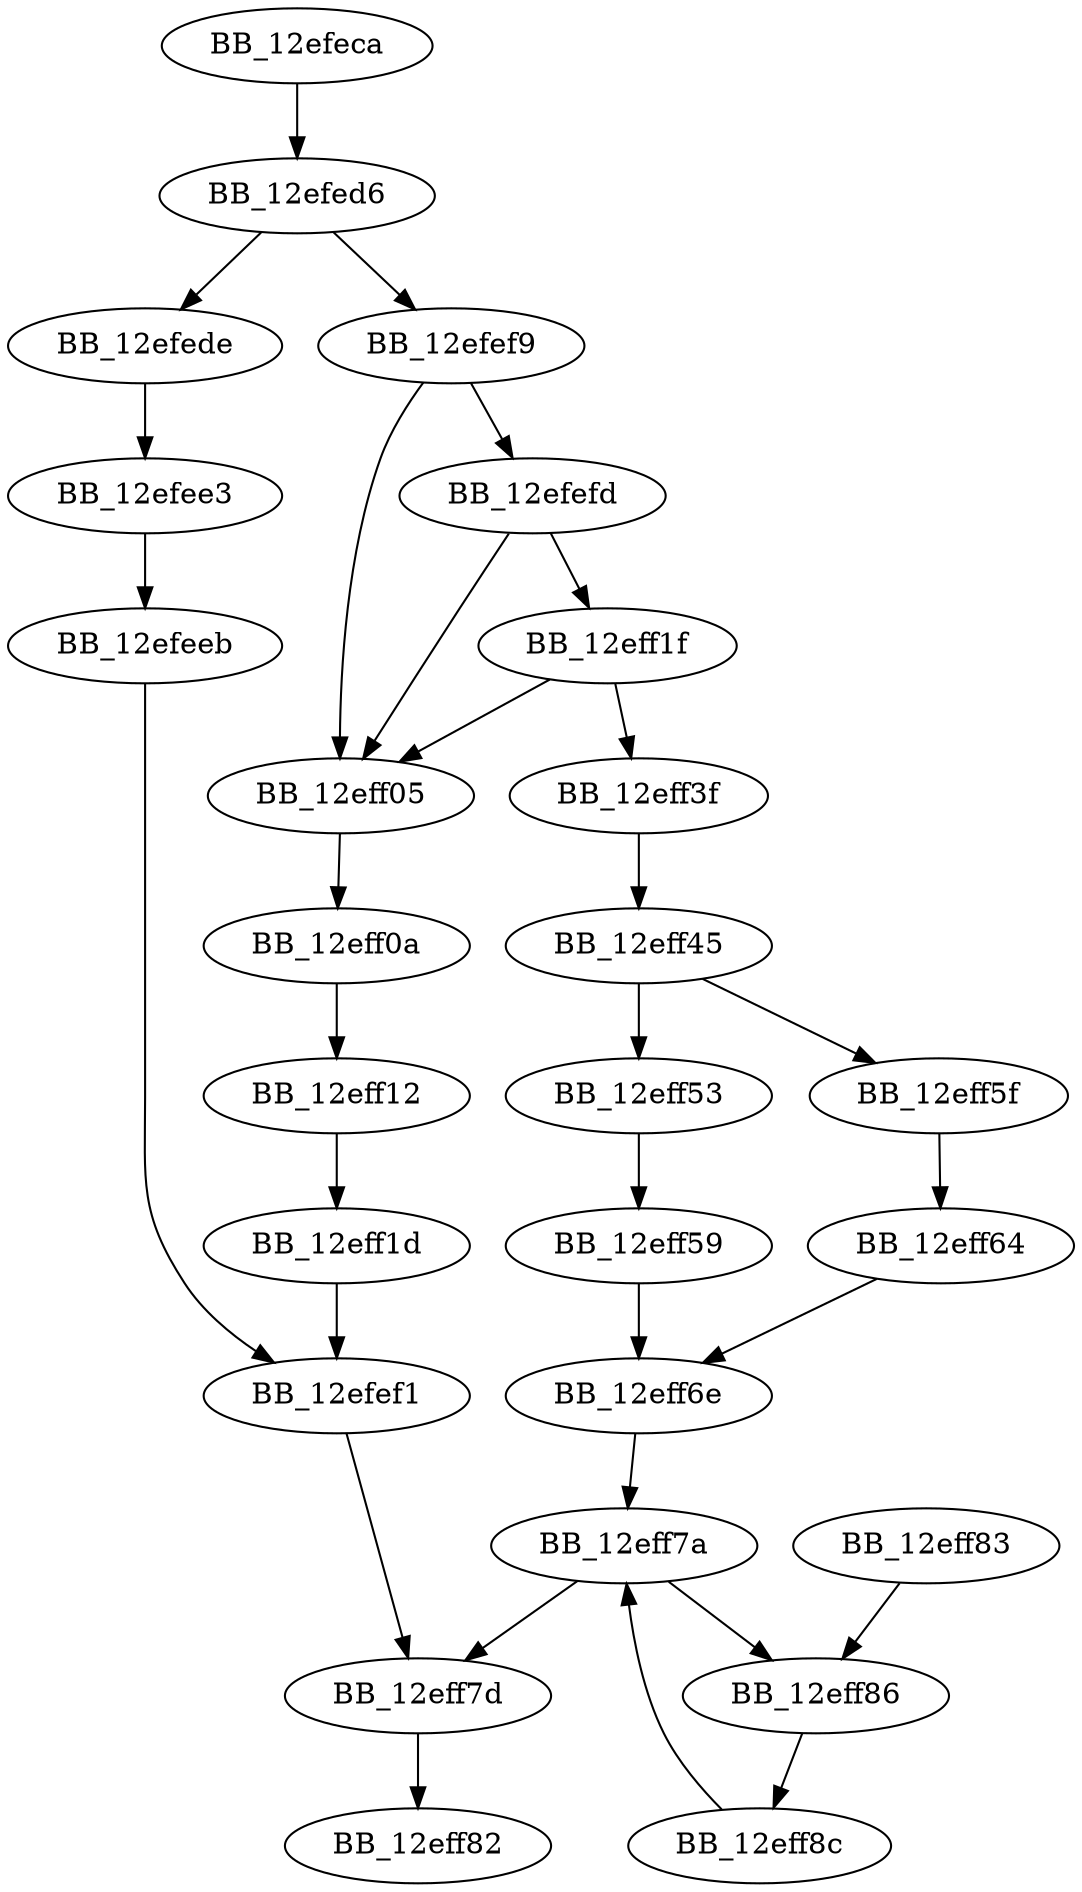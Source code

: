 DiGraph __close{
BB_12efeca->BB_12efed6
BB_12efed6->BB_12efede
BB_12efed6->BB_12efef9
BB_12efede->BB_12efee3
BB_12efee3->BB_12efeeb
BB_12efeeb->BB_12efef1
BB_12efef1->BB_12eff7d
BB_12efef9->BB_12efefd
BB_12efef9->BB_12eff05
BB_12efefd->BB_12eff05
BB_12efefd->BB_12eff1f
BB_12eff05->BB_12eff0a
BB_12eff0a->BB_12eff12
BB_12eff12->BB_12eff1d
BB_12eff1d->BB_12efef1
BB_12eff1f->BB_12eff05
BB_12eff1f->BB_12eff3f
BB_12eff3f->BB_12eff45
BB_12eff45->BB_12eff53
BB_12eff45->BB_12eff5f
BB_12eff53->BB_12eff59
BB_12eff59->BB_12eff6e
BB_12eff5f->BB_12eff64
BB_12eff64->BB_12eff6e
BB_12eff6e->BB_12eff7a
BB_12eff7a->BB_12eff7d
BB_12eff7a->BB_12eff86
BB_12eff7d->BB_12eff82
BB_12eff83->BB_12eff86
BB_12eff86->BB_12eff8c
BB_12eff8c->BB_12eff7a
}
